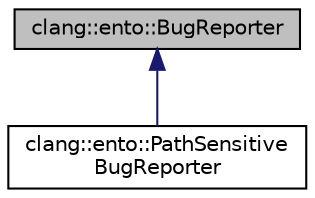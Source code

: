 digraph "clang::ento::BugReporter"
{
 // LATEX_PDF_SIZE
  bgcolor="transparent";
  edge [fontname="Helvetica",fontsize="10",labelfontname="Helvetica",labelfontsize="10"];
  node [fontname="Helvetica",fontsize="10",shape=record];
  Node1 [label="clang::ento::BugReporter",height=0.2,width=0.4,color="black", fillcolor="grey75", style="filled", fontcolor="black",tooltip="BugReporter is a utility class for generating PathDiagnostics for analysis."];
  Node1 -> Node2 [dir="back",color="midnightblue",fontsize="10",style="solid",fontname="Helvetica"];
  Node2 [label="clang::ento::PathSensitive\lBugReporter",height=0.2,width=0.4,color="black",URL="$classclang_1_1ento_1_1PathSensitiveBugReporter.html",tooltip="GRBugReporter is used for generating path-sensitive reports."];
}
